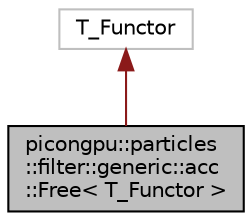 digraph "picongpu::particles::filter::generic::acc::Free&lt; T_Functor &gt;"
{
 // LATEX_PDF_SIZE
  edge [fontname="Helvetica",fontsize="10",labelfontname="Helvetica",labelfontsize="10"];
  node [fontname="Helvetica",fontsize="10",shape=record];
  Node1 [label="picongpu::particles\l::filter::generic::acc\l::Free\< T_Functor \>",height=0.2,width=0.4,color="black", fillcolor="grey75", style="filled", fontcolor="black",tooltip="wrapper for the user filter on the accelerator"];
  Node2 -> Node1 [dir="back",color="firebrick4",fontsize="10",style="solid",fontname="Helvetica"];
  Node2 [label="T_Functor",height=0.2,width=0.4,color="grey75", fillcolor="white", style="filled",tooltip=" "];
}
